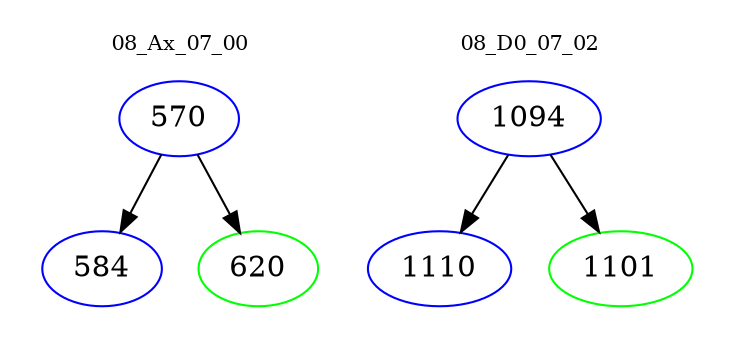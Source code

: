 digraph{
subgraph cluster_0 {
color = white
label = "08_Ax_07_00";
fontsize=10;
T0_570 [label="570", color="blue"]
T0_570 -> T0_584 [color="black"]
T0_584 [label="584", color="blue"]
T0_570 -> T0_620 [color="black"]
T0_620 [label="620", color="green"]
}
subgraph cluster_1 {
color = white
label = "08_D0_07_02";
fontsize=10;
T1_1094 [label="1094", color="blue"]
T1_1094 -> T1_1110 [color="black"]
T1_1110 [label="1110", color="blue"]
T1_1094 -> T1_1101 [color="black"]
T1_1101 [label="1101", color="green"]
}
}
